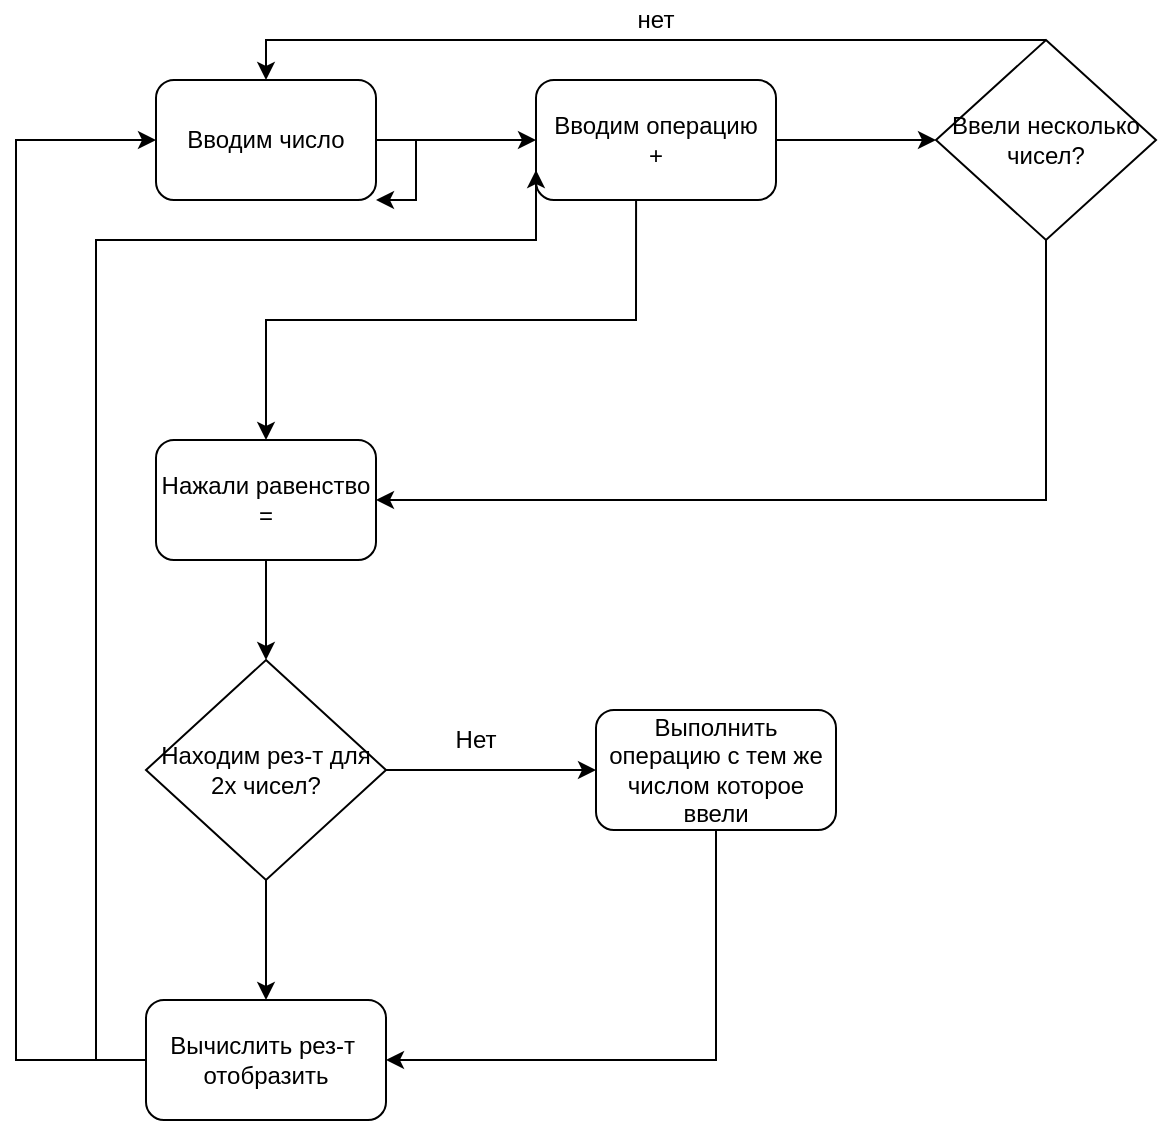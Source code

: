 <mxfile version="14.9.5" type="device"><diagram id="J_JGvfmbGyGsd71tyA5a" name="Page-1"><mxGraphModel dx="1038" dy="547" grid="1" gridSize="10" guides="1" tooltips="1" connect="1" arrows="1" fold="1" page="1" pageScale="1" pageWidth="827" pageHeight="1169" math="0" shadow="0"><root><mxCell id="0"/><mxCell id="1" parent="0"/><mxCell id="6fVTGi30Ta52bF5cLtH7-15" style="edgeStyle=orthogonalEdgeStyle;rounded=0;orthogonalLoop=1;jettySize=auto;html=1;entryX=0;entryY=0.5;entryDx=0;entryDy=0;" edge="1" parent="1" source="6fVTGi30Ta52bF5cLtH7-3" target="6fVTGi30Ta52bF5cLtH7-14"><mxGeometry relative="1" as="geometry"/></mxCell><mxCell id="6fVTGi30Ta52bF5cLtH7-3" value="Вводим операцию&lt;br&gt;+" style="rounded=1;whiteSpace=wrap;html=1;" vertex="1" parent="1"><mxGeometry x="310" y="140" width="120" height="60" as="geometry"/></mxCell><mxCell id="6fVTGi30Ta52bF5cLtH7-5" style="edgeStyle=orthogonalEdgeStyle;rounded=0;orthogonalLoop=1;jettySize=auto;html=1;entryX=0;entryY=0.5;entryDx=0;entryDy=0;" edge="1" parent="1" source="6fVTGi30Ta52bF5cLtH7-4" target="6fVTGi30Ta52bF5cLtH7-3"><mxGeometry relative="1" as="geometry"/></mxCell><mxCell id="6fVTGi30Ta52bF5cLtH7-7" style="edgeStyle=orthogonalEdgeStyle;rounded=0;orthogonalLoop=1;jettySize=auto;html=1;entryX=0.5;entryY=0;entryDx=0;entryDy=0;exitX=0.417;exitY=1;exitDx=0;exitDy=0;exitPerimeter=0;" edge="1" parent="1" source="6fVTGi30Ta52bF5cLtH7-3" target="6fVTGi30Ta52bF5cLtH7-8"><mxGeometry relative="1" as="geometry"><mxPoint x="175" y="290" as="targetPoint"/><mxPoint x="380" y="220" as="sourcePoint"/></mxGeometry></mxCell><mxCell id="6fVTGi30Ta52bF5cLtH7-32" style="edgeStyle=orthogonalEdgeStyle;rounded=0;orthogonalLoop=1;jettySize=auto;html=1;entryX=1;entryY=1;entryDx=0;entryDy=0;" edge="1" parent="1" source="6fVTGi30Ta52bF5cLtH7-4" target="6fVTGi30Ta52bF5cLtH7-4"><mxGeometry relative="1" as="geometry"><mxPoint x="240" y="200" as="targetPoint"/><Array as="points"><mxPoint x="250" y="170"/><mxPoint x="250" y="200"/></Array></mxGeometry></mxCell><mxCell id="6fVTGi30Ta52bF5cLtH7-4" value="Вводим число" style="rounded=1;whiteSpace=wrap;html=1;" vertex="1" parent="1"><mxGeometry x="120" y="140" width="110" height="60" as="geometry"/></mxCell><mxCell id="6fVTGi30Ta52bF5cLtH7-10" value="" style="edgeStyle=orthogonalEdgeStyle;rounded=0;orthogonalLoop=1;jettySize=auto;html=1;entryX=0.5;entryY=0;entryDx=0;entryDy=0;" edge="1" parent="1" source="6fVTGi30Ta52bF5cLtH7-8" target="6fVTGi30Ta52bF5cLtH7-20"><mxGeometry relative="1" as="geometry"/></mxCell><mxCell id="6fVTGi30Ta52bF5cLtH7-8" value="Нажали равенство&lt;br&gt;=" style="rounded=1;whiteSpace=wrap;html=1;" vertex="1" parent="1"><mxGeometry x="120" y="320" width="110" height="60" as="geometry"/></mxCell><mxCell id="6fVTGi30Ta52bF5cLtH7-28" style="edgeStyle=orthogonalEdgeStyle;rounded=0;orthogonalLoop=1;jettySize=auto;html=1;entryX=1;entryY=0.5;entryDx=0;entryDy=0;" edge="1" parent="1" source="6fVTGi30Ta52bF5cLtH7-9" target="6fVTGi30Ta52bF5cLtH7-24"><mxGeometry relative="1" as="geometry"><Array as="points"><mxPoint x="400" y="630"/></Array></mxGeometry></mxCell><mxCell id="6fVTGi30Ta52bF5cLtH7-9" value="Выполнить операцию с тем же числом которое ввели" style="whiteSpace=wrap;html=1;rounded=1;" vertex="1" parent="1"><mxGeometry x="340" y="455" width="120" height="60" as="geometry"/></mxCell><mxCell id="6fVTGi30Ta52bF5cLtH7-17" style="edgeStyle=orthogonalEdgeStyle;rounded=0;orthogonalLoop=1;jettySize=auto;html=1;entryX=0.5;entryY=0;entryDx=0;entryDy=0;" edge="1" parent="1" source="6fVTGi30Ta52bF5cLtH7-14" target="6fVTGi30Ta52bF5cLtH7-4"><mxGeometry relative="1" as="geometry"><mxPoint x="200" y="110" as="targetPoint"/><Array as="points"><mxPoint x="175" y="120"/></Array></mxGeometry></mxCell><mxCell id="6fVTGi30Ta52bF5cLtH7-19" style="edgeStyle=orthogonalEdgeStyle;rounded=0;orthogonalLoop=1;jettySize=auto;html=1;entryX=1;entryY=0.5;entryDx=0;entryDy=0;" edge="1" parent="1" source="6fVTGi30Ta52bF5cLtH7-14" target="6fVTGi30Ta52bF5cLtH7-8"><mxGeometry relative="1" as="geometry"><Array as="points"><mxPoint x="565" y="350"/></Array></mxGeometry></mxCell><mxCell id="6fVTGi30Ta52bF5cLtH7-14" value="Ввели несколько чисел?" style="rhombus;whiteSpace=wrap;html=1;" vertex="1" parent="1"><mxGeometry x="510" y="120" width="110" height="100" as="geometry"/></mxCell><mxCell id="6fVTGi30Ta52bF5cLtH7-18" value="нет" style="text;html=1;strokeColor=none;fillColor=none;align=center;verticalAlign=middle;whiteSpace=wrap;rounded=0;" vertex="1" parent="1"><mxGeometry x="350" y="100" width="40" height="20" as="geometry"/></mxCell><mxCell id="6fVTGi30Ta52bF5cLtH7-21" style="edgeStyle=orthogonalEdgeStyle;rounded=0;orthogonalLoop=1;jettySize=auto;html=1;entryX=0;entryY=0.5;entryDx=0;entryDy=0;" edge="1" parent="1" source="6fVTGi30Ta52bF5cLtH7-20" target="6fVTGi30Ta52bF5cLtH7-9"><mxGeometry relative="1" as="geometry"><mxPoint x="320" y="485" as="targetPoint"/></mxGeometry></mxCell><mxCell id="6fVTGi30Ta52bF5cLtH7-25" style="edgeStyle=orthogonalEdgeStyle;rounded=0;orthogonalLoop=1;jettySize=auto;html=1;entryX=0.5;entryY=0;entryDx=0;entryDy=0;" edge="1" parent="1" source="6fVTGi30Ta52bF5cLtH7-20" target="6fVTGi30Ta52bF5cLtH7-24"><mxGeometry relative="1" as="geometry"/></mxCell><mxCell id="6fVTGi30Ta52bF5cLtH7-20" value="Находим рез-т для 2х чисел?" style="rhombus;whiteSpace=wrap;html=1;" vertex="1" parent="1"><mxGeometry x="115" y="430" width="120" height="110" as="geometry"/></mxCell><mxCell id="6fVTGi30Ta52bF5cLtH7-23" value="Нет" style="text;html=1;strokeColor=none;fillColor=none;align=center;verticalAlign=middle;whiteSpace=wrap;rounded=0;" vertex="1" parent="1"><mxGeometry x="260" y="460" width="40" height="20" as="geometry"/></mxCell><mxCell id="6fVTGi30Ta52bF5cLtH7-26" style="edgeStyle=orthogonalEdgeStyle;rounded=0;orthogonalLoop=1;jettySize=auto;html=1;entryX=0;entryY=0.5;entryDx=0;entryDy=0;" edge="1" parent="1" source="6fVTGi30Ta52bF5cLtH7-24" target="6fVTGi30Ta52bF5cLtH7-4"><mxGeometry relative="1" as="geometry"><Array as="points"><mxPoint x="50" y="630"/><mxPoint x="50" y="170"/></Array></mxGeometry></mxCell><mxCell id="6fVTGi30Ta52bF5cLtH7-31" style="edgeStyle=orthogonalEdgeStyle;rounded=0;orthogonalLoop=1;jettySize=auto;html=1;entryX=0;entryY=0.75;entryDx=0;entryDy=0;" edge="1" parent="1" source="6fVTGi30Ta52bF5cLtH7-24" target="6fVTGi30Ta52bF5cLtH7-3"><mxGeometry relative="1" as="geometry"><mxPoint x="650" y="320" as="targetPoint"/><Array as="points"><mxPoint x="90" y="630"/><mxPoint x="90" y="220"/><mxPoint x="310" y="220"/></Array></mxGeometry></mxCell><mxCell id="6fVTGi30Ta52bF5cLtH7-24" value="Вычислить рез-т&amp;nbsp;&lt;br&gt;отобразить" style="rounded=1;whiteSpace=wrap;html=1;" vertex="1" parent="1"><mxGeometry x="115" y="600" width="120" height="60" as="geometry"/></mxCell></root></mxGraphModel></diagram></mxfile>